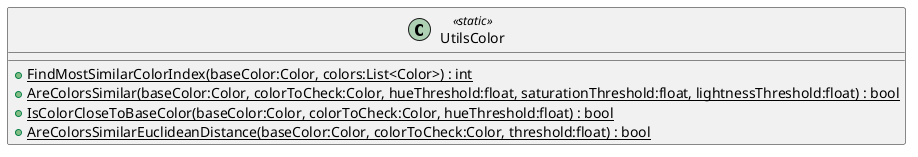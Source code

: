 @startuml
class UtilsColor <<static>> {
    + {static} FindMostSimilarColorIndex(baseColor:Color, colors:List<Color>) : int
    + {static} AreColorsSimilar(baseColor:Color, colorToCheck:Color, hueThreshold:float, saturationThreshold:float, lightnessThreshold:float) : bool
    + {static} IsColorCloseToBaseColor(baseColor:Color, colorToCheck:Color, hueThreshold:float) : bool
    + {static} AreColorsSimilarEuclideanDistance(baseColor:Color, colorToCheck:Color, threshold:float) : bool
}
@enduml
